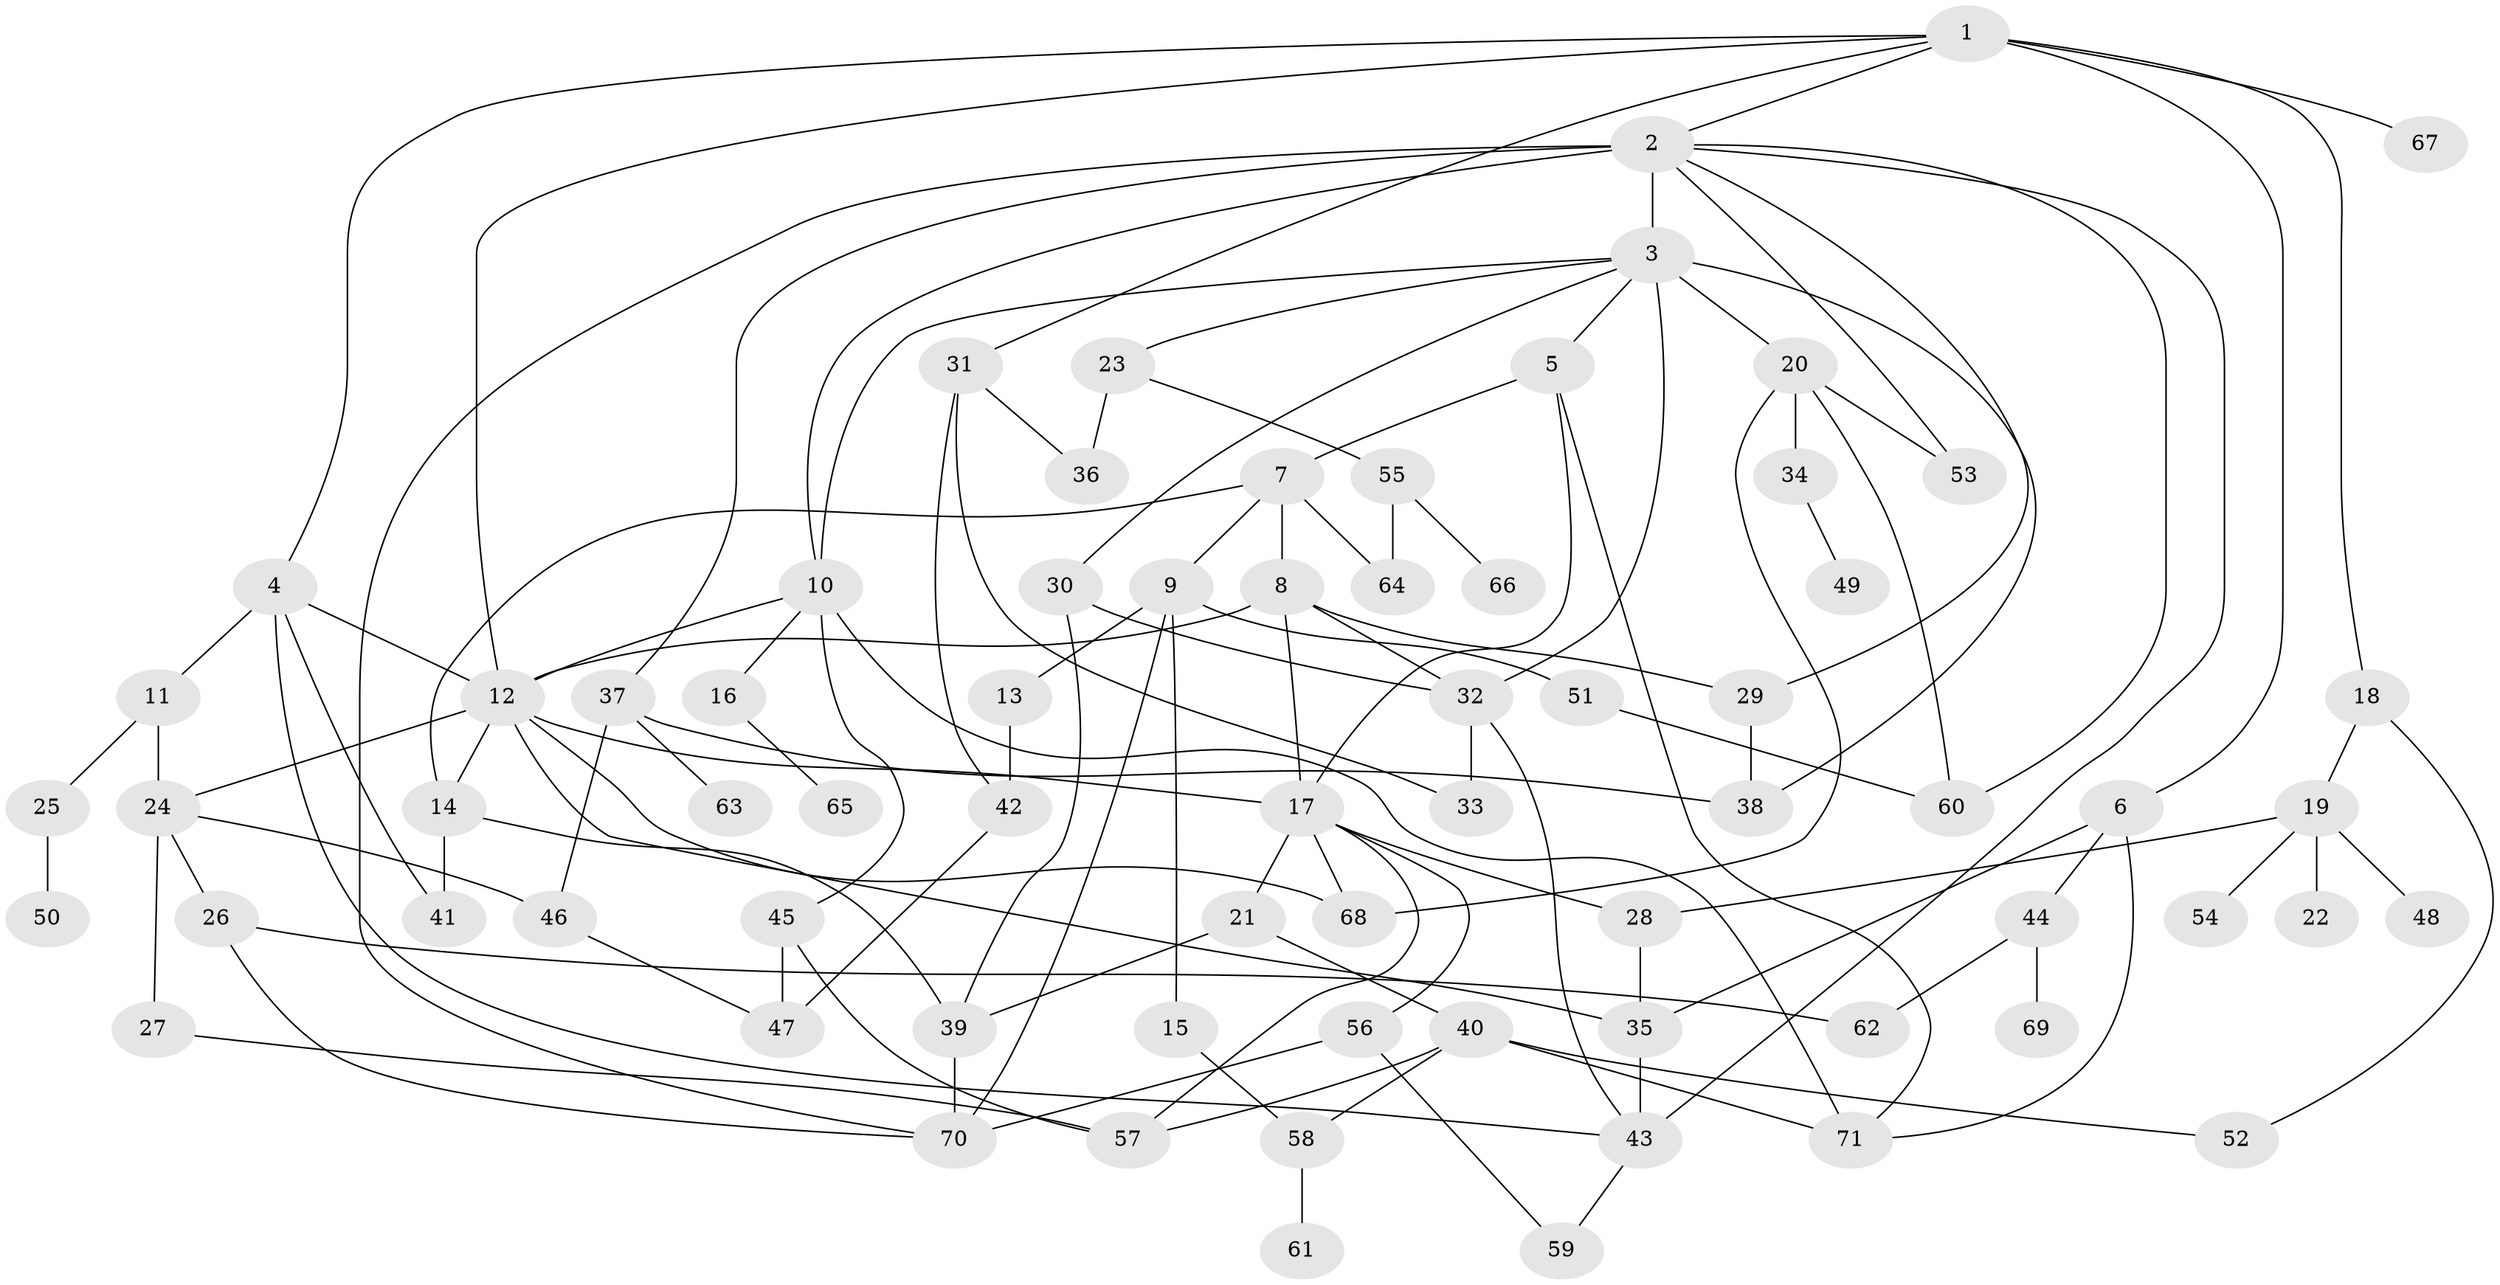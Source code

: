 // original degree distribution, {8: 0.00847457627118644, 6: 0.059322033898305086, 5: 0.11864406779661017, 7: 0.00847457627118644, 4: 0.11016949152542373, 1: 0.22033898305084745, 3: 0.17796610169491525, 2: 0.2966101694915254}
// Generated by graph-tools (version 1.1) at 2025/48/03/04/25 22:48:59]
// undirected, 71 vertices, 118 edges
graph export_dot {
  node [color=gray90,style=filled];
  1;
  2;
  3;
  4;
  5;
  6;
  7;
  8;
  9;
  10;
  11;
  12;
  13;
  14;
  15;
  16;
  17;
  18;
  19;
  20;
  21;
  22;
  23;
  24;
  25;
  26;
  27;
  28;
  29;
  30;
  31;
  32;
  33;
  34;
  35;
  36;
  37;
  38;
  39;
  40;
  41;
  42;
  43;
  44;
  45;
  46;
  47;
  48;
  49;
  50;
  51;
  52;
  53;
  54;
  55;
  56;
  57;
  58;
  59;
  60;
  61;
  62;
  63;
  64;
  65;
  66;
  67;
  68;
  69;
  70;
  71;
  1 -- 2 [weight=1.0];
  1 -- 4 [weight=1.0];
  1 -- 6 [weight=2.0];
  1 -- 12 [weight=1.0];
  1 -- 18 [weight=1.0];
  1 -- 31 [weight=1.0];
  1 -- 67 [weight=1.0];
  2 -- 3 [weight=3.0];
  2 -- 10 [weight=1.0];
  2 -- 29 [weight=1.0];
  2 -- 37 [weight=1.0];
  2 -- 43 [weight=1.0];
  2 -- 53 [weight=1.0];
  2 -- 60 [weight=1.0];
  2 -- 70 [weight=1.0];
  3 -- 5 [weight=1.0];
  3 -- 10 [weight=1.0];
  3 -- 20 [weight=1.0];
  3 -- 23 [weight=1.0];
  3 -- 30 [weight=1.0];
  3 -- 32 [weight=1.0];
  3 -- 38 [weight=1.0];
  4 -- 11 [weight=1.0];
  4 -- 12 [weight=1.0];
  4 -- 41 [weight=1.0];
  4 -- 43 [weight=1.0];
  5 -- 7 [weight=1.0];
  5 -- 17 [weight=1.0];
  5 -- 71 [weight=1.0];
  6 -- 35 [weight=1.0];
  6 -- 44 [weight=1.0];
  6 -- 71 [weight=1.0];
  7 -- 8 [weight=1.0];
  7 -- 9 [weight=1.0];
  7 -- 14 [weight=1.0];
  7 -- 64 [weight=1.0];
  8 -- 12 [weight=1.0];
  8 -- 17 [weight=1.0];
  8 -- 29 [weight=1.0];
  8 -- 32 [weight=1.0];
  9 -- 13 [weight=1.0];
  9 -- 15 [weight=1.0];
  9 -- 51 [weight=1.0];
  9 -- 70 [weight=1.0];
  10 -- 12 [weight=1.0];
  10 -- 16 [weight=1.0];
  10 -- 45 [weight=1.0];
  10 -- 71 [weight=1.0];
  11 -- 24 [weight=1.0];
  11 -- 25 [weight=1.0];
  12 -- 14 [weight=1.0];
  12 -- 17 [weight=1.0];
  12 -- 24 [weight=1.0];
  12 -- 35 [weight=1.0];
  12 -- 68 [weight=1.0];
  13 -- 42 [weight=1.0];
  14 -- 39 [weight=2.0];
  14 -- 41 [weight=1.0];
  15 -- 58 [weight=1.0];
  16 -- 65 [weight=1.0];
  17 -- 21 [weight=3.0];
  17 -- 28 [weight=1.0];
  17 -- 56 [weight=1.0];
  17 -- 57 [weight=1.0];
  17 -- 68 [weight=1.0];
  18 -- 19 [weight=1.0];
  18 -- 52 [weight=1.0];
  19 -- 22 [weight=1.0];
  19 -- 28 [weight=1.0];
  19 -- 48 [weight=1.0];
  19 -- 54 [weight=1.0];
  20 -- 34 [weight=1.0];
  20 -- 53 [weight=1.0];
  20 -- 60 [weight=1.0];
  20 -- 68 [weight=1.0];
  21 -- 39 [weight=1.0];
  21 -- 40 [weight=1.0];
  23 -- 36 [weight=1.0];
  23 -- 55 [weight=1.0];
  24 -- 26 [weight=1.0];
  24 -- 27 [weight=1.0];
  24 -- 46 [weight=1.0];
  25 -- 50 [weight=1.0];
  26 -- 62 [weight=1.0];
  26 -- 70 [weight=1.0];
  27 -- 57 [weight=1.0];
  28 -- 35 [weight=1.0];
  29 -- 38 [weight=1.0];
  30 -- 32 [weight=1.0];
  30 -- 39 [weight=1.0];
  31 -- 33 [weight=1.0];
  31 -- 36 [weight=1.0];
  31 -- 42 [weight=1.0];
  32 -- 33 [weight=1.0];
  32 -- 43 [weight=1.0];
  34 -- 49 [weight=1.0];
  35 -- 43 [weight=3.0];
  37 -- 38 [weight=1.0];
  37 -- 46 [weight=1.0];
  37 -- 63 [weight=1.0];
  39 -- 70 [weight=1.0];
  40 -- 52 [weight=1.0];
  40 -- 57 [weight=1.0];
  40 -- 58 [weight=1.0];
  40 -- 71 [weight=1.0];
  42 -- 47 [weight=1.0];
  43 -- 59 [weight=1.0];
  44 -- 62 [weight=1.0];
  44 -- 69 [weight=1.0];
  45 -- 47 [weight=1.0];
  45 -- 57 [weight=1.0];
  46 -- 47 [weight=1.0];
  51 -- 60 [weight=1.0];
  55 -- 64 [weight=1.0];
  55 -- 66 [weight=1.0];
  56 -- 59 [weight=1.0];
  56 -- 70 [weight=1.0];
  58 -- 61 [weight=1.0];
}
